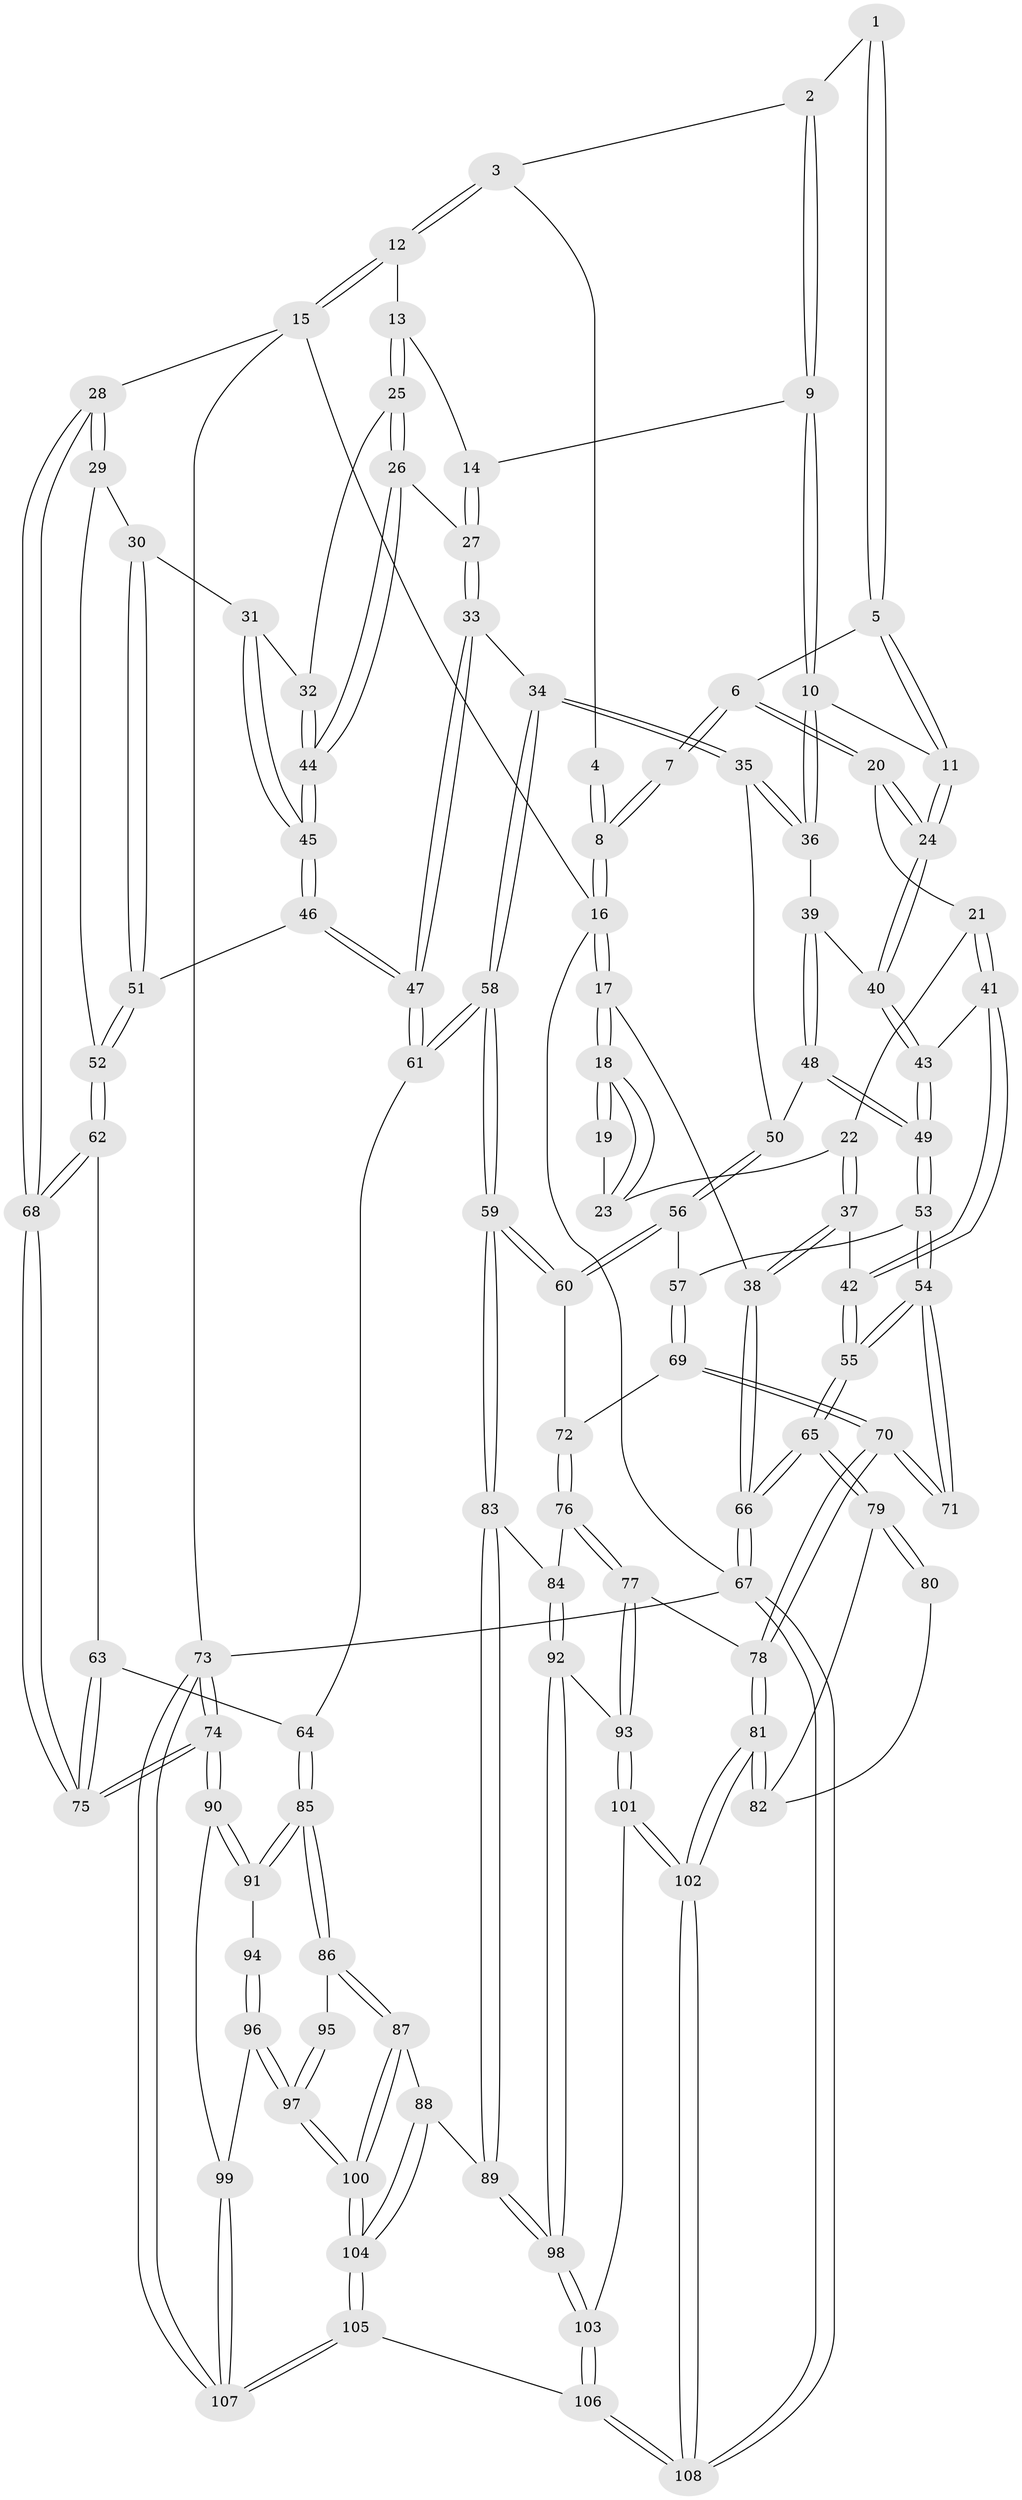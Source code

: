 // Generated by graph-tools (version 1.1) at 2025/27/03/09/25 03:27:14]
// undirected, 108 vertices, 267 edges
graph export_dot {
graph [start="1"]
  node [color=gray90,style=filled];
  1 [pos="+0.4485720756139499+0.010022155361325837"];
  2 [pos="+0.4909823579822229+0.041067475030741596"];
  3 [pos="+0.6716181305854306+0"];
  4 [pos="+0.41681696401768836+0"];
  5 [pos="+0.4066903512250584+0.09473667944610817"];
  6 [pos="+0.21943445378767376+0.025893057221434417"];
  7 [pos="+0.18514518535167251+0"];
  8 [pos="+0.16830043430914265+0"];
  9 [pos="+0.5179634988935472+0.13532939285976217"];
  10 [pos="+0.4798525679773765+0.15802398513793206"];
  11 [pos="+0.4637463617261365+0.15066030757091503"];
  12 [pos="+0.8766002464134374+0"];
  13 [pos="+0.8503327514646056+0"];
  14 [pos="+0.5306511601105274+0.1321179071358933"];
  15 [pos="+1+0"];
  16 [pos="+0+0"];
  17 [pos="+0+0.1863422090178943"];
  18 [pos="+0+0.18598260221029828"];
  19 [pos="+0.02636155504356892+0.0835691901558933"];
  20 [pos="+0.20479863785454136+0.10228597256922581"];
  21 [pos="+0.15687463711529423+0.14569577857761115"];
  22 [pos="+0.1373764024795003+0.15276549184430233"];
  23 [pos="+0.057333137542762286+0.14769144409315954"];
  24 [pos="+0.2865118859643683+0.2165663112996887"];
  25 [pos="+0.8394373853268222+0"];
  26 [pos="+0.6542039527362371+0.22373693685759374"];
  27 [pos="+0.6377209754259784+0.22923708616170602"];
  28 [pos="+1+0.3490498829041388"];
  29 [pos="+1+0.3372012336780498"];
  30 [pos="+0.9422019209036434+0.2842553679857139"];
  31 [pos="+0.8716360208660695+0.19297005655673918"];
  32 [pos="+0.852882304819772+0.1137394813844768"];
  33 [pos="+0.5515327544621106+0.36393671399570626"];
  34 [pos="+0.5513971814050656+0.36398265540656194"];
  35 [pos="+0.5087834726332298+0.3569683268069657"];
  36 [pos="+0.4769652063895025+0.21862252407959015"];
  37 [pos="+0.02805469184647255+0.27964504054956363"];
  38 [pos="+0+0.22649414814095475"];
  39 [pos="+0.3097856687485147+0.26150755869834097"];
  40 [pos="+0.2943575417251514+0.24550897608744277"];
  41 [pos="+0.14752922357834278+0.3753750395595552"];
  42 [pos="+0.12852761421359854+0.3848791359485869"];
  43 [pos="+0.14802831219747026+0.3753505657228842"];
  44 [pos="+0.7159716878922193+0.27439927464330144"];
  45 [pos="+0.7495115399109308+0.37135153027457574"];
  46 [pos="+0.7470665470209021+0.38678561570438924"];
  47 [pos="+0.7448559524020159+0.3883623128561207"];
  48 [pos="+0.350252919876032+0.3382921182824748"];
  49 [pos="+0.2841977972629569+0.42416314847034325"];
  50 [pos="+0.5023448042185124+0.36035448524312624"];
  51 [pos="+0.8419391747018363+0.40711945273845834"];
  52 [pos="+0.8957910689706465+0.4638625571326613"];
  53 [pos="+0.31071487489002875+0.5027079924038812"];
  54 [pos="+0.24106219345911478+0.5556299973141676"];
  55 [pos="+0+0.5953299114336493"];
  56 [pos="+0.45279632408196924+0.454205858731952"];
  57 [pos="+0.3679153208583403+0.5238991748985423"];
  58 [pos="+0.6329008995148079+0.6460223373473886"];
  59 [pos="+0.6299022289122003+0.6489387292574771"];
  60 [pos="+0.5630087506320693+0.620583801603875"];
  61 [pos="+0.70908403821553+0.6135341996696464"];
  62 [pos="+0.9042025388310645+0.5124388509658254"];
  63 [pos="+0.8487851810838144+0.6267789022190964"];
  64 [pos="+0.8423892225319819+0.6320753659530216"];
  65 [pos="+0+0.6708399037954376"];
  66 [pos="+0+0.6773746661784342"];
  67 [pos="+0+1"];
  68 [pos="+1+0.5266854664825243"];
  69 [pos="+0.39440863255890923+0.5858786167852293"];
  70 [pos="+0.294861177649508+0.6609358446408431"];
  71 [pos="+0.2899306147418472+0.6585070451630477"];
  72 [pos="+0.40819905640637405+0.5984732031528766"];
  73 [pos="+1+1"];
  74 [pos="+1+0.826688974906404"];
  75 [pos="+1+0.6342196124451323"];
  76 [pos="+0.3960794002498335+0.7070532164650042"];
  77 [pos="+0.37371629684005503+0.745869097947418"];
  78 [pos="+0.33750995850789745+0.758344456604228"];
  79 [pos="+0+0.6778696062894447"];
  80 [pos="+0.27474957583350024+0.6632953702866875"];
  81 [pos="+0.2351259278865043+0.8863235743995856"];
  82 [pos="+0.15407477224283944+0.8262362891865352"];
  83 [pos="+0.6279025266088033+0.6565642172776727"];
  84 [pos="+0.5922133293881513+0.6797512223350393"];
  85 [pos="+0.843729732370917+0.6357797559103338"];
  86 [pos="+0.8330178324051547+0.7793328525966741"];
  87 [pos="+0.8316173982694972+0.7822645779582109"];
  88 [pos="+0.6873934427262436+0.7897064188521258"];
  89 [pos="+0.645536661236557+0.7361275958206136"];
  90 [pos="+1+0.8214650722276828"];
  91 [pos="+0.9691184358213062+0.763602447300033"];
  92 [pos="+0.47254743647346414+0.7909385918433698"];
  93 [pos="+0.4678781577414075+0.7915032977168257"];
  94 [pos="+0.9543343905353708+0.775015236517945"];
  95 [pos="+0.9073454558245426+0.7947771389207167"];
  96 [pos="+0.9100361313629686+0.873810685176202"];
  97 [pos="+0.8803201067827596+0.8772457888521311"];
  98 [pos="+0.5530954752874154+0.9037627481699436"];
  99 [pos="+0.9504571876218207+0.881905063524259"];
  100 [pos="+0.8286651236716858+0.8974992940107158"];
  101 [pos="+0.4202959966277559+0.8761210889790122"];
  102 [pos="+0.26224756538982913+0.9530637227635912"];
  103 [pos="+0.5524452528920721+0.9182850366007899"];
  104 [pos="+0.7663800612402158+0.980296599004983"];
  105 [pos="+0.7286348455085482+1"];
  106 [pos="+0.6192028822469178+1"];
  107 [pos="+0.8978491969128768+1"];
  108 [pos="+0.2899179859747516+1"];
  1 -- 2;
  1 -- 5;
  1 -- 5;
  2 -- 3;
  2 -- 9;
  2 -- 9;
  3 -- 4;
  3 -- 12;
  3 -- 12;
  4 -- 8;
  4 -- 8;
  5 -- 6;
  5 -- 11;
  5 -- 11;
  6 -- 7;
  6 -- 7;
  6 -- 20;
  6 -- 20;
  7 -- 8;
  7 -- 8;
  8 -- 16;
  8 -- 16;
  9 -- 10;
  9 -- 10;
  9 -- 14;
  10 -- 11;
  10 -- 36;
  10 -- 36;
  11 -- 24;
  11 -- 24;
  12 -- 13;
  12 -- 15;
  12 -- 15;
  13 -- 14;
  13 -- 25;
  13 -- 25;
  14 -- 27;
  14 -- 27;
  15 -- 16;
  15 -- 28;
  15 -- 73;
  16 -- 17;
  16 -- 17;
  16 -- 67;
  17 -- 18;
  17 -- 18;
  17 -- 38;
  18 -- 19;
  18 -- 19;
  18 -- 23;
  18 -- 23;
  19 -- 23;
  20 -- 21;
  20 -- 24;
  20 -- 24;
  21 -- 22;
  21 -- 41;
  21 -- 41;
  22 -- 23;
  22 -- 37;
  22 -- 37;
  24 -- 40;
  24 -- 40;
  25 -- 26;
  25 -- 26;
  25 -- 32;
  26 -- 27;
  26 -- 44;
  26 -- 44;
  27 -- 33;
  27 -- 33;
  28 -- 29;
  28 -- 29;
  28 -- 68;
  28 -- 68;
  29 -- 30;
  29 -- 52;
  30 -- 31;
  30 -- 51;
  30 -- 51;
  31 -- 32;
  31 -- 45;
  31 -- 45;
  32 -- 44;
  32 -- 44;
  33 -- 34;
  33 -- 47;
  33 -- 47;
  34 -- 35;
  34 -- 35;
  34 -- 58;
  34 -- 58;
  35 -- 36;
  35 -- 36;
  35 -- 50;
  36 -- 39;
  37 -- 38;
  37 -- 38;
  37 -- 42;
  38 -- 66;
  38 -- 66;
  39 -- 40;
  39 -- 48;
  39 -- 48;
  40 -- 43;
  40 -- 43;
  41 -- 42;
  41 -- 42;
  41 -- 43;
  42 -- 55;
  42 -- 55;
  43 -- 49;
  43 -- 49;
  44 -- 45;
  44 -- 45;
  45 -- 46;
  45 -- 46;
  46 -- 47;
  46 -- 47;
  46 -- 51;
  47 -- 61;
  47 -- 61;
  48 -- 49;
  48 -- 49;
  48 -- 50;
  49 -- 53;
  49 -- 53;
  50 -- 56;
  50 -- 56;
  51 -- 52;
  51 -- 52;
  52 -- 62;
  52 -- 62;
  53 -- 54;
  53 -- 54;
  53 -- 57;
  54 -- 55;
  54 -- 55;
  54 -- 71;
  54 -- 71;
  55 -- 65;
  55 -- 65;
  56 -- 57;
  56 -- 60;
  56 -- 60;
  57 -- 69;
  57 -- 69;
  58 -- 59;
  58 -- 59;
  58 -- 61;
  58 -- 61;
  59 -- 60;
  59 -- 60;
  59 -- 83;
  59 -- 83;
  60 -- 72;
  61 -- 64;
  62 -- 63;
  62 -- 68;
  62 -- 68;
  63 -- 64;
  63 -- 75;
  63 -- 75;
  64 -- 85;
  64 -- 85;
  65 -- 66;
  65 -- 66;
  65 -- 79;
  65 -- 79;
  66 -- 67;
  66 -- 67;
  67 -- 108;
  67 -- 108;
  67 -- 73;
  68 -- 75;
  68 -- 75;
  69 -- 70;
  69 -- 70;
  69 -- 72;
  70 -- 71;
  70 -- 71;
  70 -- 78;
  70 -- 78;
  72 -- 76;
  72 -- 76;
  73 -- 74;
  73 -- 74;
  73 -- 107;
  73 -- 107;
  74 -- 75;
  74 -- 75;
  74 -- 90;
  74 -- 90;
  76 -- 77;
  76 -- 77;
  76 -- 84;
  77 -- 78;
  77 -- 93;
  77 -- 93;
  78 -- 81;
  78 -- 81;
  79 -- 80;
  79 -- 80;
  79 -- 82;
  80 -- 82;
  81 -- 82;
  81 -- 82;
  81 -- 102;
  81 -- 102;
  83 -- 84;
  83 -- 89;
  83 -- 89;
  84 -- 92;
  84 -- 92;
  85 -- 86;
  85 -- 86;
  85 -- 91;
  85 -- 91;
  86 -- 87;
  86 -- 87;
  86 -- 95;
  87 -- 88;
  87 -- 100;
  87 -- 100;
  88 -- 89;
  88 -- 104;
  88 -- 104;
  89 -- 98;
  89 -- 98;
  90 -- 91;
  90 -- 91;
  90 -- 99;
  91 -- 94;
  92 -- 93;
  92 -- 98;
  92 -- 98;
  93 -- 101;
  93 -- 101;
  94 -- 96;
  94 -- 96;
  95 -- 97;
  95 -- 97;
  96 -- 97;
  96 -- 97;
  96 -- 99;
  97 -- 100;
  97 -- 100;
  98 -- 103;
  98 -- 103;
  99 -- 107;
  99 -- 107;
  100 -- 104;
  100 -- 104;
  101 -- 102;
  101 -- 102;
  101 -- 103;
  102 -- 108;
  102 -- 108;
  103 -- 106;
  103 -- 106;
  104 -- 105;
  104 -- 105;
  105 -- 106;
  105 -- 107;
  105 -- 107;
  106 -- 108;
  106 -- 108;
}
